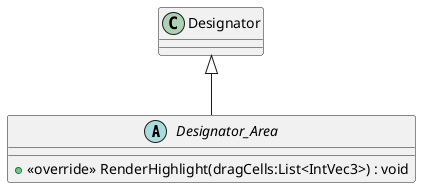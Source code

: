 @startuml
abstract class Designator_Area {
    + <<override>> RenderHighlight(dragCells:List<IntVec3>) : void
}
Designator <|-- Designator_Area
@enduml
